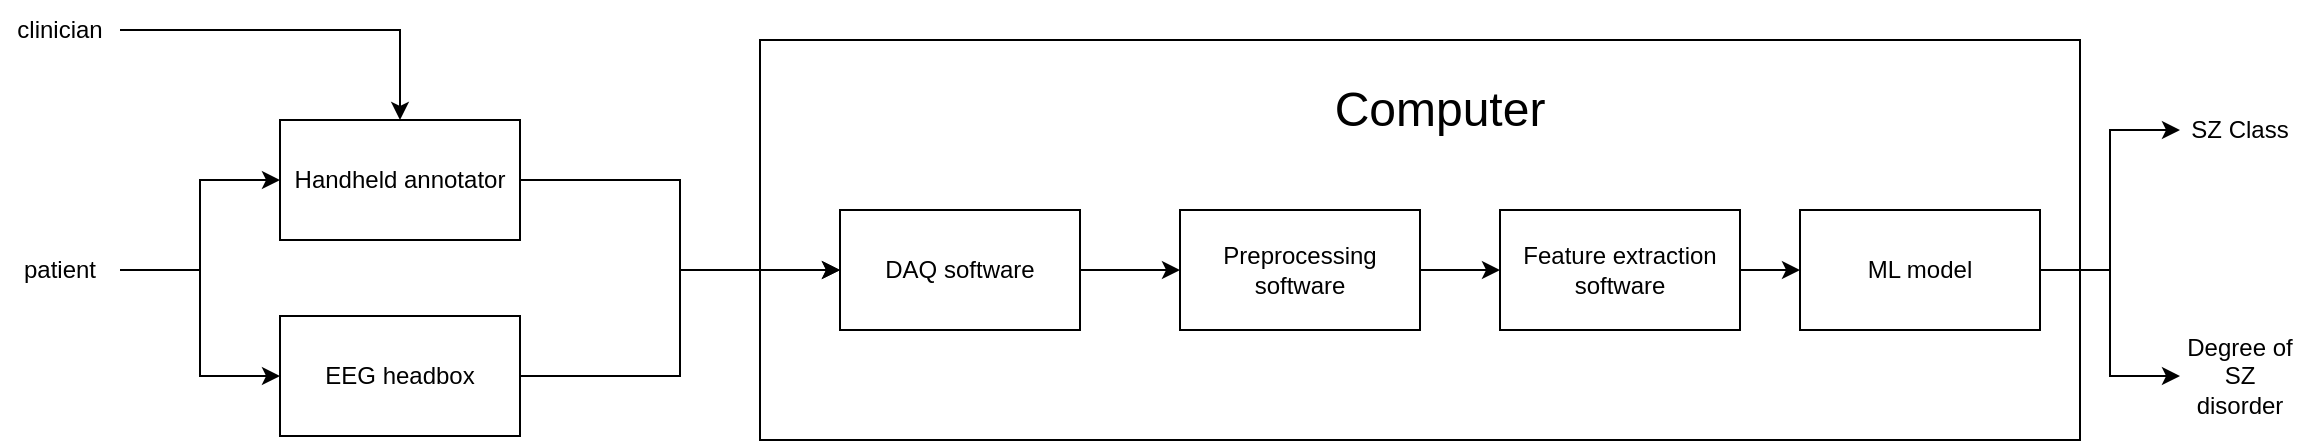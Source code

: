 <mxfile version="21.2.8" type="device">
  <diagram name="Page-1" id="zlkbn_hbkn5L2i57eitW">
    <mxGraphModel dx="1442" dy="1480" grid="1" gridSize="10" guides="1" tooltips="1" connect="1" arrows="1" fold="1" page="1" pageScale="1" pageWidth="827" pageHeight="1169" math="0" shadow="0">
      <root>
        <mxCell id="0" />
        <mxCell id="1" parent="0" />
        <mxCell id="0AbKRahAa50qQqql9x28-26" value="" style="rounded=0;whiteSpace=wrap;html=1;" vertex="1" parent="1">
          <mxGeometry x="510" y="250" width="660" height="200" as="geometry" />
        </mxCell>
        <mxCell id="0AbKRahAa50qQqql9x28-6" style="edgeStyle=orthogonalEdgeStyle;rounded=0;orthogonalLoop=1;jettySize=auto;html=1;exitX=1;exitY=0.5;exitDx=0;exitDy=0;entryX=0;entryY=0.5;entryDx=0;entryDy=0;" edge="1" parent="1" source="0AbKRahAa50qQqql9x28-1" target="0AbKRahAa50qQqql9x28-4">
          <mxGeometry relative="1" as="geometry" />
        </mxCell>
        <mxCell id="0AbKRahAa50qQqql9x28-7" style="edgeStyle=orthogonalEdgeStyle;rounded=0;orthogonalLoop=1;jettySize=auto;html=1;exitX=1;exitY=0.5;exitDx=0;exitDy=0;" edge="1" parent="1" source="0AbKRahAa50qQqql9x28-1" target="0AbKRahAa50qQqql9x28-5">
          <mxGeometry relative="1" as="geometry" />
        </mxCell>
        <mxCell id="0AbKRahAa50qQqql9x28-1" value="patient&lt;br&gt;" style="text;html=1;strokeColor=none;fillColor=none;align=center;verticalAlign=middle;whiteSpace=wrap;rounded=0;" vertex="1" parent="1">
          <mxGeometry x="130" y="350" width="60" height="30" as="geometry" />
        </mxCell>
        <mxCell id="0AbKRahAa50qQqql9x28-8" style="edgeStyle=orthogonalEdgeStyle;rounded=0;orthogonalLoop=1;jettySize=auto;html=1;exitX=1;exitY=0.5;exitDx=0;exitDy=0;entryX=0.5;entryY=0;entryDx=0;entryDy=0;" edge="1" parent="1" source="0AbKRahAa50qQqql9x28-2" target="0AbKRahAa50qQqql9x28-5">
          <mxGeometry relative="1" as="geometry" />
        </mxCell>
        <mxCell id="0AbKRahAa50qQqql9x28-2" value="clinician" style="text;html=1;strokeColor=none;fillColor=none;align=center;verticalAlign=middle;whiteSpace=wrap;rounded=0;" vertex="1" parent="1">
          <mxGeometry x="130" y="230" width="60" height="30" as="geometry" />
        </mxCell>
        <mxCell id="0AbKRahAa50qQqql9x28-17" style="edgeStyle=orthogonalEdgeStyle;rounded=0;orthogonalLoop=1;jettySize=auto;html=1;exitX=1;exitY=0.5;exitDx=0;exitDy=0;entryX=0;entryY=0.5;entryDx=0;entryDy=0;" edge="1" parent="1" source="0AbKRahAa50qQqql9x28-4" target="0AbKRahAa50qQqql9x28-10">
          <mxGeometry relative="1" as="geometry" />
        </mxCell>
        <mxCell id="0AbKRahAa50qQqql9x28-4" value="EEG headbox" style="rounded=0;whiteSpace=wrap;html=1;" vertex="1" parent="1">
          <mxGeometry x="270" y="388" width="120" height="60" as="geometry" />
        </mxCell>
        <mxCell id="0AbKRahAa50qQqql9x28-16" style="edgeStyle=orthogonalEdgeStyle;rounded=0;orthogonalLoop=1;jettySize=auto;html=1;exitX=1;exitY=0.5;exitDx=0;exitDy=0;" edge="1" parent="1" source="0AbKRahAa50qQqql9x28-5" target="0AbKRahAa50qQqql9x28-10">
          <mxGeometry relative="1" as="geometry" />
        </mxCell>
        <mxCell id="0AbKRahAa50qQqql9x28-5" value="Handheld annotator" style="rounded=0;whiteSpace=wrap;html=1;" vertex="1" parent="1">
          <mxGeometry x="270" y="290" width="120" height="60" as="geometry" />
        </mxCell>
        <mxCell id="0AbKRahAa50qQqql9x28-23" style="edgeStyle=orthogonalEdgeStyle;rounded=0;orthogonalLoop=1;jettySize=auto;html=1;exitX=1;exitY=0.5;exitDx=0;exitDy=0;entryX=0;entryY=0.5;entryDx=0;entryDy=0;" edge="1" parent="1" source="0AbKRahAa50qQqql9x28-10" target="0AbKRahAa50qQqql9x28-11">
          <mxGeometry relative="1" as="geometry" />
        </mxCell>
        <mxCell id="0AbKRahAa50qQqql9x28-10" value="DAQ software" style="rounded=0;whiteSpace=wrap;html=1;" vertex="1" parent="1">
          <mxGeometry x="550" y="335" width="120" height="60" as="geometry" />
        </mxCell>
        <mxCell id="0AbKRahAa50qQqql9x28-24" style="edgeStyle=orthogonalEdgeStyle;rounded=0;orthogonalLoop=1;jettySize=auto;html=1;exitX=1;exitY=0.5;exitDx=0;exitDy=0;entryX=0;entryY=0.5;entryDx=0;entryDy=0;" edge="1" parent="1" source="0AbKRahAa50qQqql9x28-11" target="0AbKRahAa50qQqql9x28-12">
          <mxGeometry relative="1" as="geometry" />
        </mxCell>
        <mxCell id="0AbKRahAa50qQqql9x28-11" value="Preprocessing software" style="rounded=0;whiteSpace=wrap;html=1;" vertex="1" parent="1">
          <mxGeometry x="720" y="335" width="120" height="60" as="geometry" />
        </mxCell>
        <mxCell id="0AbKRahAa50qQqql9x28-25" style="edgeStyle=orthogonalEdgeStyle;rounded=0;orthogonalLoop=1;jettySize=auto;html=1;exitX=1;exitY=0.5;exitDx=0;exitDy=0;" edge="1" parent="1" source="0AbKRahAa50qQqql9x28-12" target="0AbKRahAa50qQqql9x28-13">
          <mxGeometry relative="1" as="geometry" />
        </mxCell>
        <mxCell id="0AbKRahAa50qQqql9x28-12" value="Feature extraction software" style="rounded=0;whiteSpace=wrap;html=1;" vertex="1" parent="1">
          <mxGeometry x="880" y="335" width="120" height="60" as="geometry" />
        </mxCell>
        <mxCell id="0AbKRahAa50qQqql9x28-31" style="edgeStyle=orthogonalEdgeStyle;rounded=0;orthogonalLoop=1;jettySize=auto;html=1;exitX=1;exitY=0.5;exitDx=0;exitDy=0;entryX=0;entryY=0.5;entryDx=0;entryDy=0;" edge="1" parent="1" source="0AbKRahAa50qQqql9x28-13" target="0AbKRahAa50qQqql9x28-27">
          <mxGeometry relative="1" as="geometry" />
        </mxCell>
        <mxCell id="0AbKRahAa50qQqql9x28-33" style="edgeStyle=orthogonalEdgeStyle;rounded=0;orthogonalLoop=1;jettySize=auto;html=1;exitX=1;exitY=0.5;exitDx=0;exitDy=0;entryX=0;entryY=0.5;entryDx=0;entryDy=0;" edge="1" parent="1" source="0AbKRahAa50qQqql9x28-13" target="0AbKRahAa50qQqql9x28-28">
          <mxGeometry relative="1" as="geometry" />
        </mxCell>
        <mxCell id="0AbKRahAa50qQqql9x28-13" value="ML model" style="rounded=0;whiteSpace=wrap;html=1;" vertex="1" parent="1">
          <mxGeometry x="1030" y="335" width="120" height="60" as="geometry" />
        </mxCell>
        <mxCell id="0AbKRahAa50qQqql9x28-14" value="&lt;font style=&quot;font-size: 24px;&quot;&gt;Computer&lt;/font&gt;" style="text;html=1;strokeColor=none;fillColor=none;align=center;verticalAlign=middle;whiteSpace=wrap;rounded=0;" vertex="1" parent="1">
          <mxGeometry x="815" y="270" width="70" height="30" as="geometry" />
        </mxCell>
        <mxCell id="0AbKRahAa50qQqql9x28-27" value="SZ Class" style="text;html=1;strokeColor=none;fillColor=none;align=center;verticalAlign=middle;whiteSpace=wrap;rounded=0;" vertex="1" parent="1">
          <mxGeometry x="1220" y="280" width="60" height="30" as="geometry" />
        </mxCell>
        <mxCell id="0AbKRahAa50qQqql9x28-28" value="Degree of SZ disorder" style="text;html=1;strokeColor=none;fillColor=none;align=center;verticalAlign=middle;whiteSpace=wrap;rounded=0;" vertex="1" parent="1">
          <mxGeometry x="1220" y="403" width="60" height="30" as="geometry" />
        </mxCell>
      </root>
    </mxGraphModel>
  </diagram>
</mxfile>
